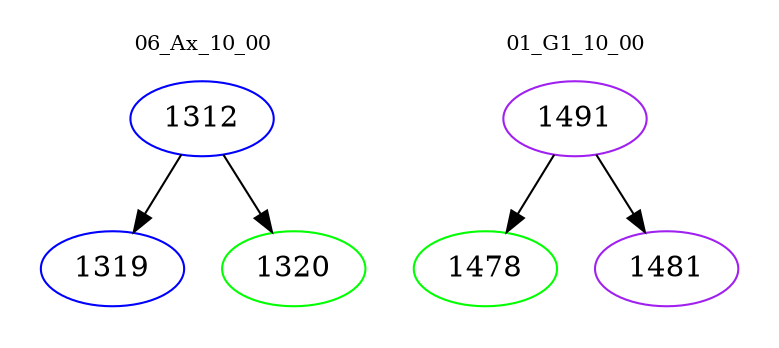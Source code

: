 digraph{
subgraph cluster_0 {
color = white
label = "06_Ax_10_00";
fontsize=10;
T0_1312 [label="1312", color="blue"]
T0_1312 -> T0_1319 [color="black"]
T0_1319 [label="1319", color="blue"]
T0_1312 -> T0_1320 [color="black"]
T0_1320 [label="1320", color="green"]
}
subgraph cluster_1 {
color = white
label = "01_G1_10_00";
fontsize=10;
T1_1491 [label="1491", color="purple"]
T1_1491 -> T1_1478 [color="black"]
T1_1478 [label="1478", color="green"]
T1_1491 -> T1_1481 [color="black"]
T1_1481 [label="1481", color="purple"]
}
}
